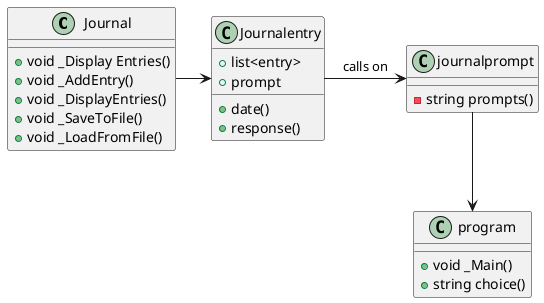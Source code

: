 @startuml
class Journal {
+void _Display Entries()
+void _AddEntry()
+void _DisplayEntries()
+void _SaveToFile()
+void _LoadFromFile()
}

class Journalentry {
+list<entry>
+date()
+prompt
+response()
}

class journalprompt {
-string prompts()

}

class program {
+ void _Main()
+string choice()

}

Journal -> Journalentry
Journalentry -> journalprompt:"calls on"
journalprompt --> program

'The user will start the program where they will be given the options to 
'decide what they would like to do. This is done in the main being referenced
'to the journalprompt. Then it will move onto the Journal then onto the Journal
'entry. It will save the data in the program and will saved through the main
'program with the help of the journal. 


@enduml